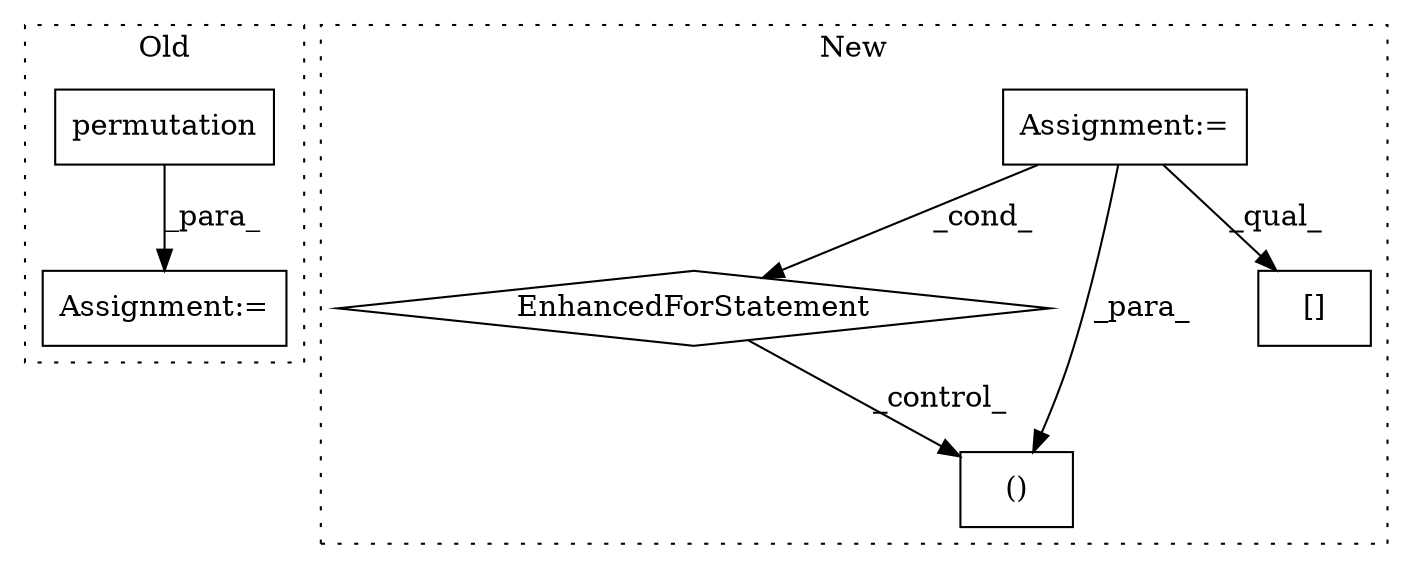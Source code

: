 digraph G {
subgraph cluster0 {
1 [label="permutation" a="32" s="731,747" l="12,1" shape="box"];
4 [label="Assignment:=" a="7" s="706" l="12" shape="box"];
label = "Old";
style="dotted";
}
subgraph cluster1 {
2 [label="EnhancedForStatement" a="70" s="730,815" l="53,2" shape="diamond"];
3 [label="Assignment:=" a="7" s="710" l="1" shape="box"];
5 [label="()" a="106" s="862" l="30" shape="box"];
6 [label="[]" a="2" s="959,975" l="15,1" shape="box"];
label = "New";
style="dotted";
}
1 -> 4 [label="_para_"];
2 -> 5 [label="_control_"];
3 -> 5 [label="_para_"];
3 -> 6 [label="_qual_"];
3 -> 2 [label="_cond_"];
}